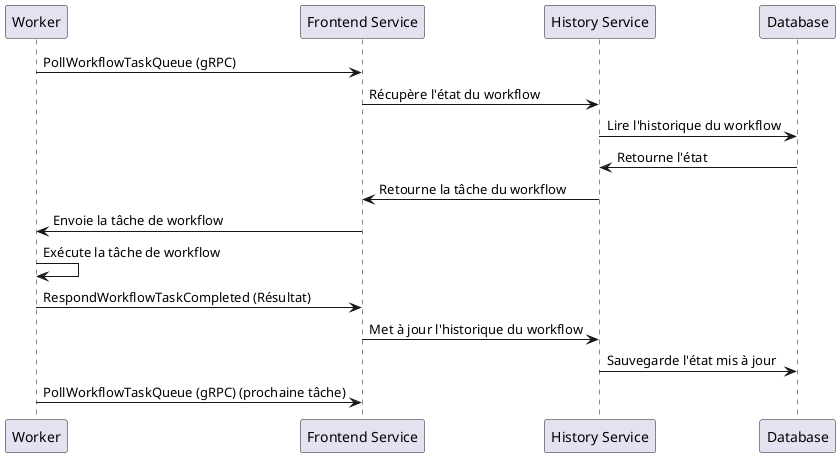 @startuml
participant Worker
participant "Frontend Service" as Frontend
participant "History Service" as History
participant Database as DB

Worker -> Frontend : PollWorkflowTaskQueue (gRPC)
Frontend -> History : Récupère l'état du workflow
History -> DB : Lire l'historique du workflow
DB -> History : Retourne l'état
History -> Frontend : Retourne la tâche du workflow

Frontend -> Worker : Envoie la tâche de workflow

Worker -> Worker : Exécute la tâche de workflow

Worker -> Frontend : RespondWorkflowTaskCompleted (Résultat)

Frontend -> History : Met à jour l'historique du workflow
History -> DB : Sauvegarde l'état mis à jour

Worker -> Frontend : PollWorkflowTaskQueue (gRPC) (prochaine tâche)
@enduml